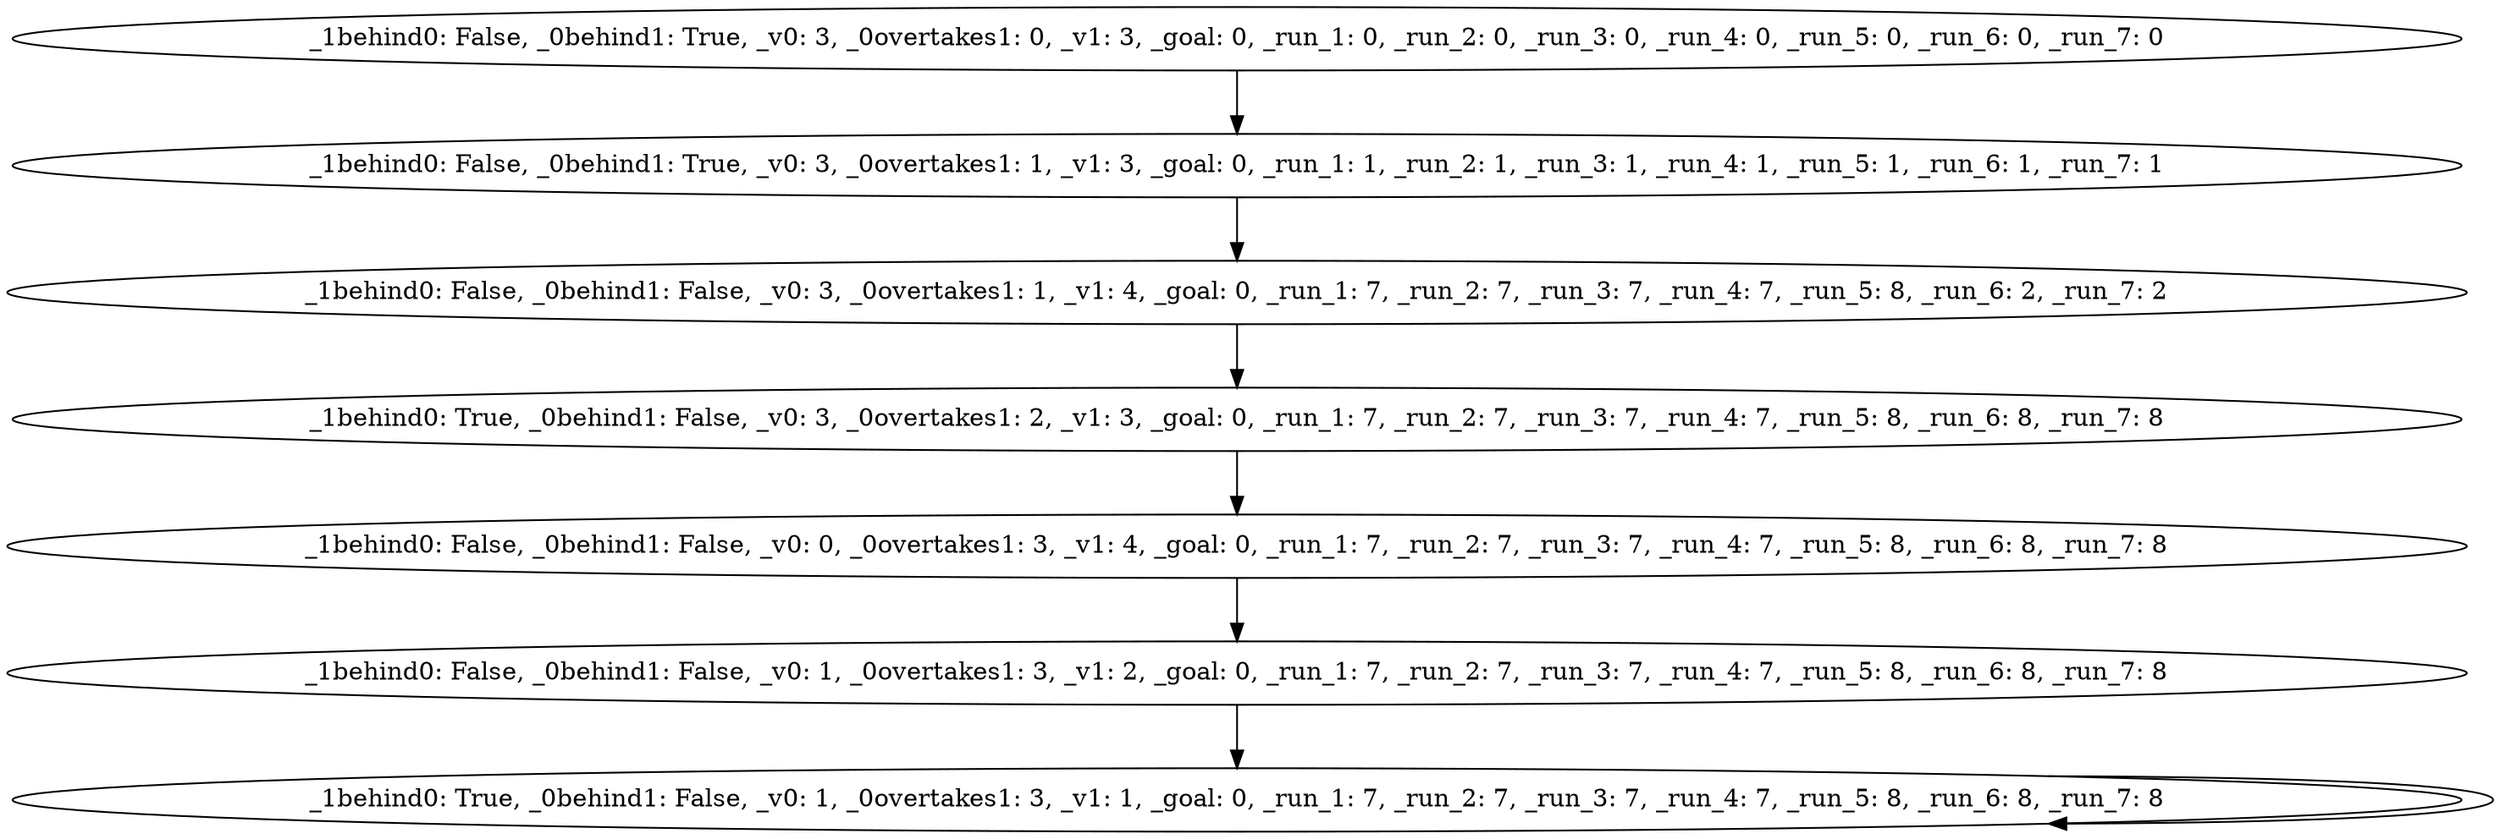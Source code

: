 digraph  {
0 [_0behind1=True, _0overtakes1=0, _1behind0=False, _goal=0, _run_1=0, _run_2=0, _run_3=0, _run_4=0, _run_5=0, _run_6=0, _run_7=0, _v0=3, _v1=3, label="_1behind0: False, _0behind1: True, _v0: 3, _0overtakes1: 0, _v1: 3, _goal: 0, _run_1: 0, _run_2: 0, _run_3: 0, _run_4: 0, _run_5: 0, _run_6: 0, _run_7: 0"];
1 [_0behind1=True, _0overtakes1=1, _1behind0=False, _goal=0, _run_1=1, _run_2=1, _run_3=1, _run_4=1, _run_5=1, _run_6=1, _run_7=1, _v0=3, _v1=3, label="_1behind0: False, _0behind1: True, _v0: 3, _0overtakes1: 1, _v1: 3, _goal: 0, _run_1: 1, _run_2: 1, _run_3: 1, _run_4: 1, _run_5: 1, _run_6: 1, _run_7: 1"];
2 [_0behind1=False, _0overtakes1=1, _1behind0=False, _goal=0, _run_1=7, _run_2=7, _run_3=7, _run_4=7, _run_5=8, _run_6=2, _run_7=2, _v0=3, _v1=4, label="_1behind0: False, _0behind1: False, _v0: 3, _0overtakes1: 1, _v1: 4, _goal: 0, _run_1: 7, _run_2: 7, _run_3: 7, _run_4: 7, _run_5: 8, _run_6: 2, _run_7: 2"];
3 [_0behind1=False, _0overtakes1=2, _1behind0=True, _goal=0, _run_1=7, _run_2=7, _run_3=7, _run_4=7, _run_5=8, _run_6=8, _run_7=8, _v0=3, _v1=3, label="_1behind0: True, _0behind1: False, _v0: 3, _0overtakes1: 2, _v1: 3, _goal: 0, _run_1: 7, _run_2: 7, _run_3: 7, _run_4: 7, _run_5: 8, _run_6: 8, _run_7: 8"];
4 [_0behind1=False, _0overtakes1=3, _1behind0=False, _goal=0, _run_1=7, _run_2=7, _run_3=7, _run_4=7, _run_5=8, _run_6=8, _run_7=8, _v0=0, _v1=4, label="_1behind0: False, _0behind1: False, _v0: 0, _0overtakes1: 3, _v1: 4, _goal: 0, _run_1: 7, _run_2: 7, _run_3: 7, _run_4: 7, _run_5: 8, _run_6: 8, _run_7: 8"];
5 [_0behind1=False, _0overtakes1=3, _1behind0=False, _goal=0, _run_1=7, _run_2=7, _run_3=7, _run_4=7, _run_5=8, _run_6=8, _run_7=8, _v0=1, _v1=2, label="_1behind0: False, _0behind1: False, _v0: 1, _0overtakes1: 3, _v1: 2, _goal: 0, _run_1: 7, _run_2: 7, _run_3: 7, _run_4: 7, _run_5: 8, _run_6: 8, _run_7: 8"];
6 [_0behind1=False, _0overtakes1=3, _1behind0=True, _goal=0, _run_1=7, _run_2=7, _run_3=7, _run_4=7, _run_5=8, _run_6=8, _run_7=8, _v0=1, _v1=1, label="_1behind0: True, _0behind1: False, _v0: 1, _0overtakes1: 3, _v1: 1, _goal: 0, _run_1: 7, _run_2: 7, _run_3: 7, _run_4: 7, _run_5: 8, _run_6: 8, _run_7: 8"];
0 -> 1;
1 -> 2;
2 -> 3;
3 -> 4;
4 -> 5;
5 -> 6;
6 -> 6;
node [label="shape: box", shape=box];
}
